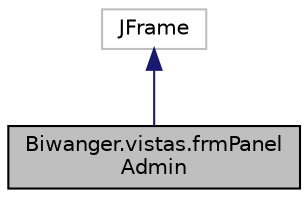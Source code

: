 digraph "Biwanger.vistas.frmPanelAdmin"
{
 // LATEX_PDF_SIZE
  edge [fontname="Helvetica",fontsize="10",labelfontname="Helvetica",labelfontsize="10"];
  node [fontname="Helvetica",fontsize="10",shape=record];
  Node1 [label="Biwanger.vistas.frmPanel\lAdmin",height=0.2,width=0.4,color="black", fillcolor="grey75", style="filled", fontcolor="black",tooltip="Ventana principal del administrador. Le permite acceder a sus funcionalidades:"];
  Node2 -> Node1 [dir="back",color="midnightblue",fontsize="10",style="solid",fontname="Helvetica"];
  Node2 [label="JFrame",height=0.2,width=0.4,color="grey75", fillcolor="white", style="filled",tooltip=" "];
}
